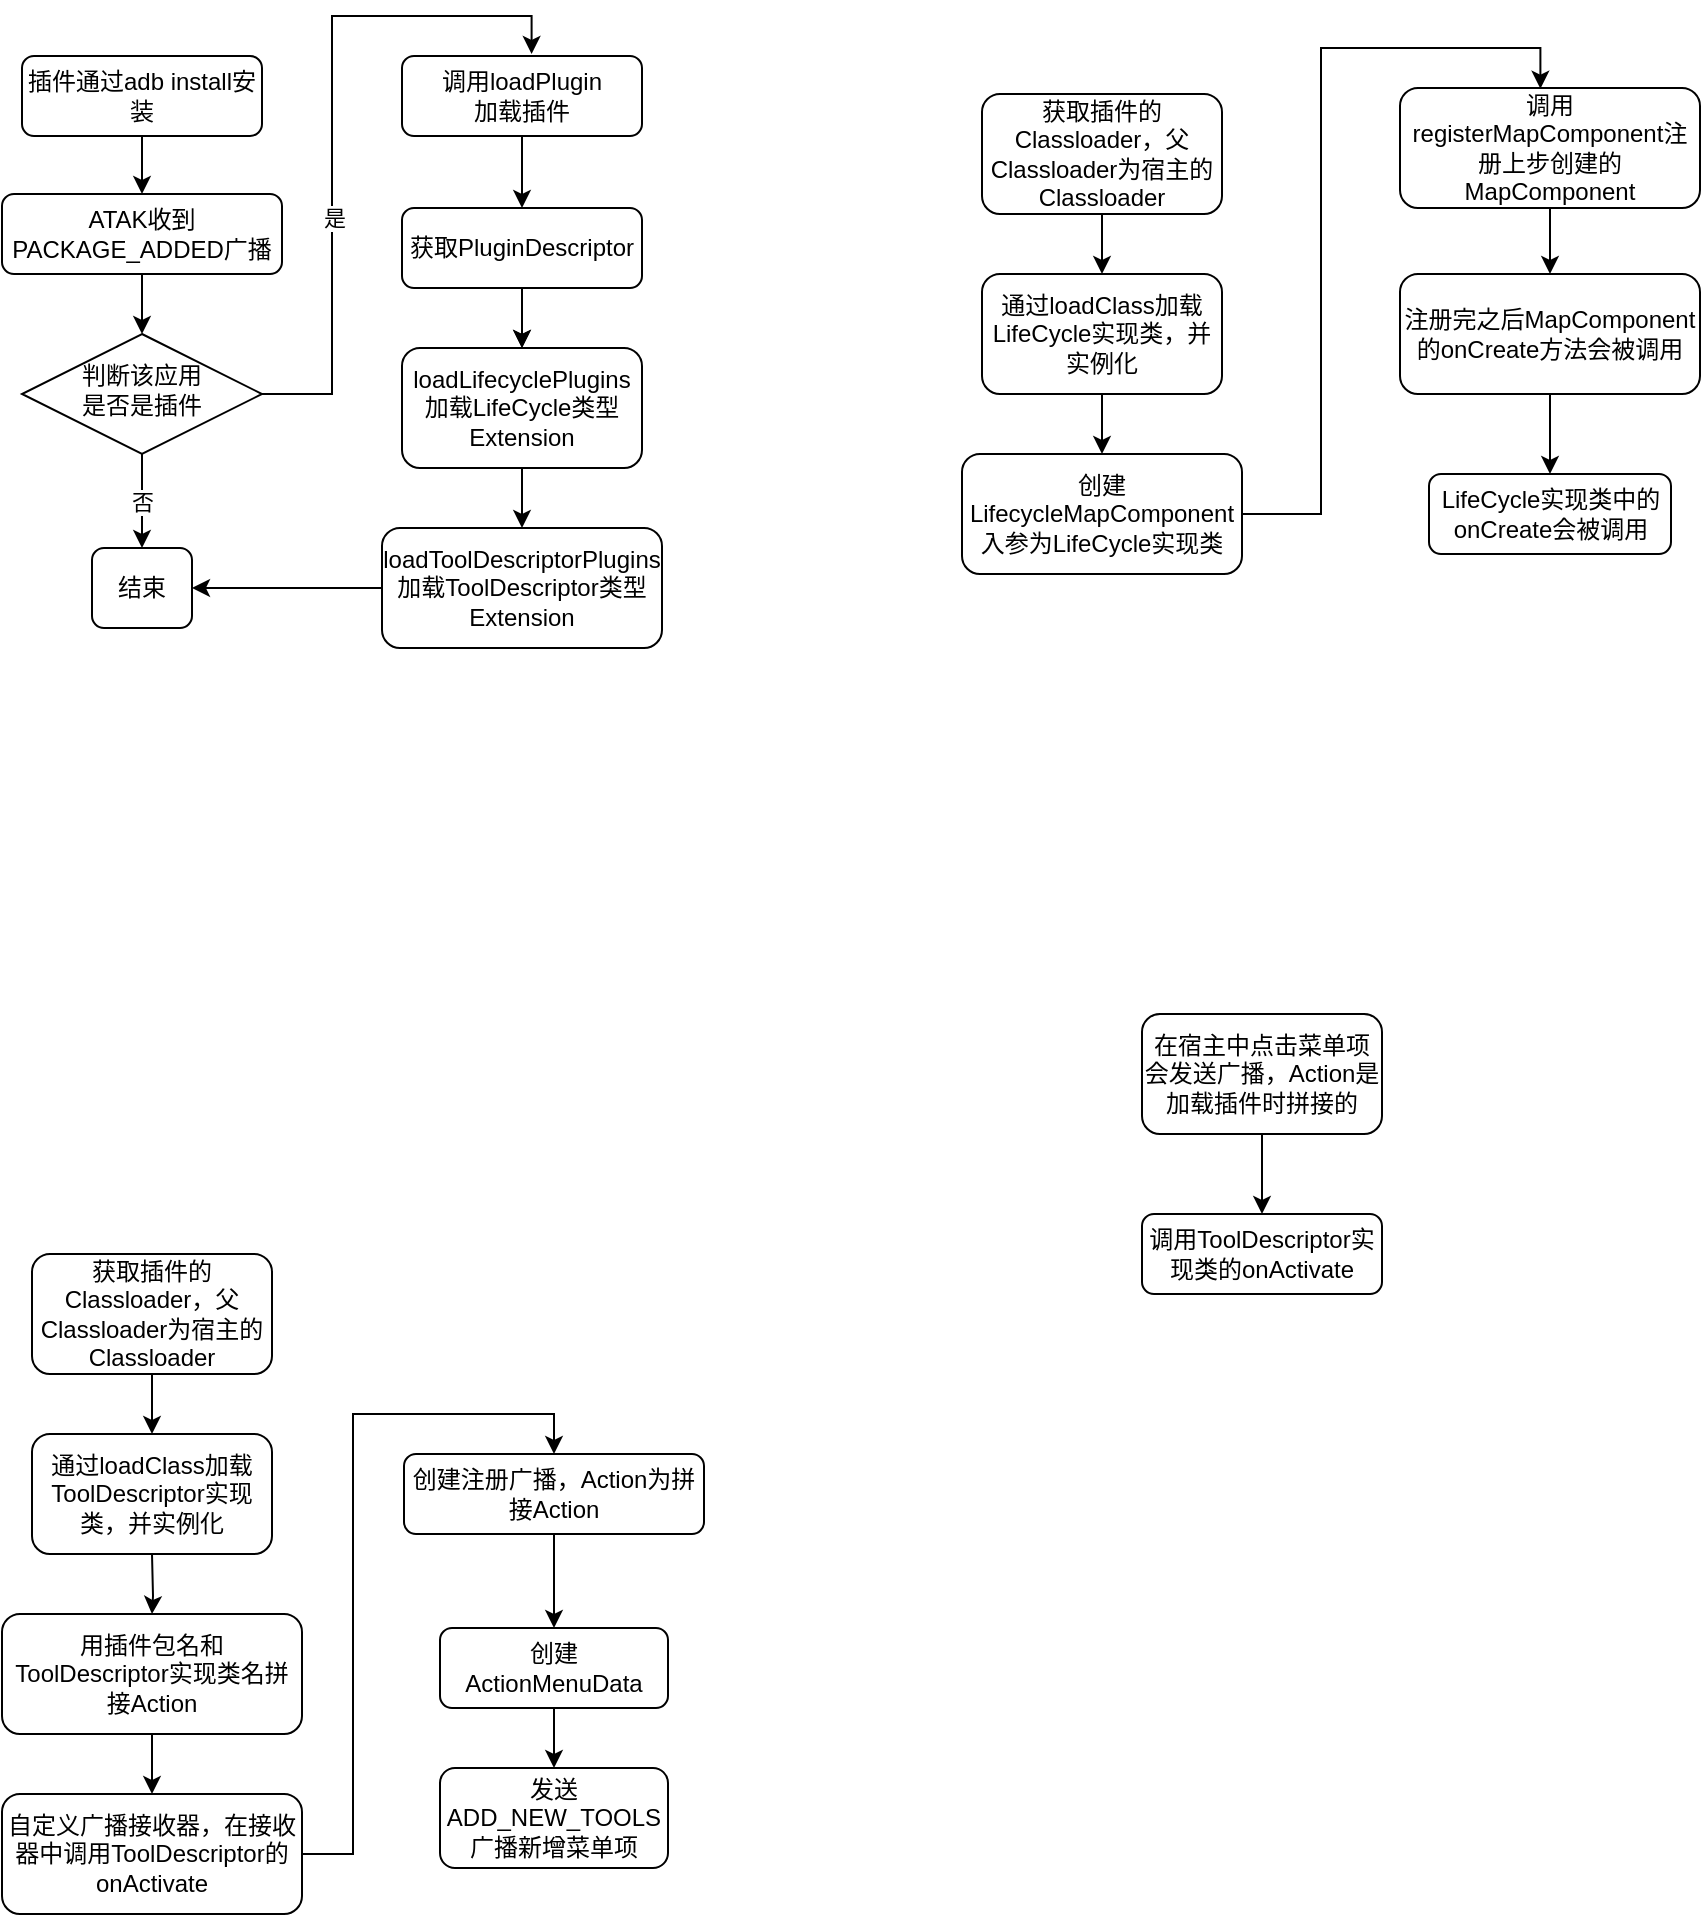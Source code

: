 <mxfile version="21.2.9" type="github">
  <diagram id="C5RBs43oDa-KdzZeNtuy" name="Page-1">
    <mxGraphModel dx="1117" dy="549" grid="1" gridSize="10" guides="1" tooltips="1" connect="1" arrows="1" fold="1" page="1" pageScale="1" pageWidth="827" pageHeight="1169" math="0" shadow="0">
      <root>
        <mxCell id="WIyWlLk6GJQsqaUBKTNV-0" />
        <mxCell id="WIyWlLk6GJQsqaUBKTNV-1" parent="WIyWlLk6GJQsqaUBKTNV-0" />
        <mxCell id="x2LklSH2RY090t5d1rxW-6" style="edgeStyle=orthogonalEdgeStyle;rounded=0;orthogonalLoop=1;jettySize=auto;html=1;exitX=0.5;exitY=1;exitDx=0;exitDy=0;entryX=0.5;entryY=0;entryDx=0;entryDy=0;" edge="1" parent="WIyWlLk6GJQsqaUBKTNV-1" source="WIyWlLk6GJQsqaUBKTNV-3" target="WIyWlLk6GJQsqaUBKTNV-7">
          <mxGeometry relative="1" as="geometry" />
        </mxCell>
        <mxCell id="WIyWlLk6GJQsqaUBKTNV-3" value="插件通过adb install安装" style="rounded=1;whiteSpace=wrap;html=1;fontSize=12;glass=0;strokeWidth=1;shadow=0;" parent="WIyWlLk6GJQsqaUBKTNV-1" vertex="1">
          <mxGeometry x="60" y="101" width="120" height="40" as="geometry" />
        </mxCell>
        <mxCell id="x2LklSH2RY090t5d1rxW-1" style="edgeStyle=orthogonalEdgeStyle;rounded=0;orthogonalLoop=1;jettySize=auto;html=1;exitX=0.5;exitY=1;exitDx=0;exitDy=0;entryX=0.5;entryY=0;entryDx=0;entryDy=0;" edge="1" parent="WIyWlLk6GJQsqaUBKTNV-1" source="WIyWlLk6GJQsqaUBKTNV-7" target="WIyWlLk6GJQsqaUBKTNV-10">
          <mxGeometry relative="1" as="geometry" />
        </mxCell>
        <mxCell id="WIyWlLk6GJQsqaUBKTNV-7" value="ATAK收到PACKAGE_ADDED广播" style="rounded=1;whiteSpace=wrap;html=1;fontSize=12;glass=0;strokeWidth=1;shadow=0;" parent="WIyWlLk6GJQsqaUBKTNV-1" vertex="1">
          <mxGeometry x="50" y="170" width="140" height="40" as="geometry" />
        </mxCell>
        <mxCell id="x2LklSH2RY090t5d1rxW-55" style="edgeStyle=orthogonalEdgeStyle;rounded=0;orthogonalLoop=1;jettySize=auto;html=1;exitX=1;exitY=0.5;exitDx=0;exitDy=0;entryX=0.54;entryY=-0.026;entryDx=0;entryDy=0;entryPerimeter=0;" edge="1" parent="WIyWlLk6GJQsqaUBKTNV-1" source="WIyWlLk6GJQsqaUBKTNV-10" target="WIyWlLk6GJQsqaUBKTNV-11">
          <mxGeometry relative="1" as="geometry" />
        </mxCell>
        <mxCell id="x2LklSH2RY090t5d1rxW-59" value="是" style="edgeLabel;html=1;align=center;verticalAlign=middle;resizable=0;points=[];" vertex="1" connectable="0" parent="x2LklSH2RY090t5d1rxW-55">
          <mxGeometry x="-0.282" y="-1" relative="1" as="geometry">
            <mxPoint as="offset" />
          </mxGeometry>
        </mxCell>
        <mxCell id="x2LklSH2RY090t5d1rxW-56" value="否" style="edgeStyle=orthogonalEdgeStyle;rounded=0;orthogonalLoop=1;jettySize=auto;html=1;exitX=0.5;exitY=1;exitDx=0;exitDy=0;entryX=0.5;entryY=0;entryDx=0;entryDy=0;" edge="1" parent="WIyWlLk6GJQsqaUBKTNV-1" source="WIyWlLk6GJQsqaUBKTNV-10" target="WIyWlLk6GJQsqaUBKTNV-12">
          <mxGeometry relative="1" as="geometry" />
        </mxCell>
        <mxCell id="WIyWlLk6GJQsqaUBKTNV-10" value="判断该应用&lt;br&gt;是否是插件" style="rhombus;whiteSpace=wrap;html=1;shadow=0;fontFamily=Helvetica;fontSize=12;align=center;strokeWidth=1;spacing=6;spacingTop=-4;" parent="WIyWlLk6GJQsqaUBKTNV-1" vertex="1">
          <mxGeometry x="60" y="240" width="120" height="60" as="geometry" />
        </mxCell>
        <mxCell id="x2LklSH2RY090t5d1rxW-4" value="" style="edgeStyle=orthogonalEdgeStyle;rounded=0;orthogonalLoop=1;jettySize=auto;html=1;" edge="1" parent="WIyWlLk6GJQsqaUBKTNV-1" source="WIyWlLk6GJQsqaUBKTNV-11" target="x2LklSH2RY090t5d1rxW-3">
          <mxGeometry relative="1" as="geometry" />
        </mxCell>
        <mxCell id="WIyWlLk6GJQsqaUBKTNV-11" value="调用loadPlugin&lt;br&gt;加载插件" style="rounded=1;whiteSpace=wrap;html=1;fontSize=12;glass=0;strokeWidth=1;shadow=0;" parent="WIyWlLk6GJQsqaUBKTNV-1" vertex="1">
          <mxGeometry x="250" y="101" width="120" height="40" as="geometry" />
        </mxCell>
        <mxCell id="WIyWlLk6GJQsqaUBKTNV-12" value="结束" style="rounded=1;whiteSpace=wrap;html=1;fontSize=12;glass=0;strokeWidth=1;shadow=0;" parent="WIyWlLk6GJQsqaUBKTNV-1" vertex="1">
          <mxGeometry x="95" y="347" width="50" height="40" as="geometry" />
        </mxCell>
        <mxCell id="x2LklSH2RY090t5d1rxW-8" value="" style="edgeStyle=orthogonalEdgeStyle;rounded=0;orthogonalLoop=1;jettySize=auto;html=1;" edge="1" parent="WIyWlLk6GJQsqaUBKTNV-1" source="x2LklSH2RY090t5d1rxW-3" target="x2LklSH2RY090t5d1rxW-7">
          <mxGeometry relative="1" as="geometry" />
        </mxCell>
        <mxCell id="x2LklSH2RY090t5d1rxW-9" value="" style="edgeStyle=orthogonalEdgeStyle;rounded=0;orthogonalLoop=1;jettySize=auto;html=1;" edge="1" parent="WIyWlLk6GJQsqaUBKTNV-1" source="x2LklSH2RY090t5d1rxW-3" target="x2LklSH2RY090t5d1rxW-7">
          <mxGeometry relative="1" as="geometry" />
        </mxCell>
        <mxCell id="x2LklSH2RY090t5d1rxW-3" value="获取PluginDescriptor" style="rounded=1;whiteSpace=wrap;html=1;fontSize=12;glass=0;strokeWidth=1;shadow=0;" vertex="1" parent="WIyWlLk6GJQsqaUBKTNV-1">
          <mxGeometry x="250" y="177" width="120" height="40" as="geometry" />
        </mxCell>
        <mxCell id="x2LklSH2RY090t5d1rxW-13" value="" style="edgeStyle=orthogonalEdgeStyle;rounded=0;orthogonalLoop=1;jettySize=auto;html=1;" edge="1" parent="WIyWlLk6GJQsqaUBKTNV-1" source="x2LklSH2RY090t5d1rxW-7" target="x2LklSH2RY090t5d1rxW-12">
          <mxGeometry relative="1" as="geometry" />
        </mxCell>
        <mxCell id="x2LklSH2RY090t5d1rxW-7" value="loadLifecyclePlugins加载LifeCycle类型Extension" style="whiteSpace=wrap;html=1;rounded=1;glass=0;strokeWidth=1;shadow=0;" vertex="1" parent="WIyWlLk6GJQsqaUBKTNV-1">
          <mxGeometry x="250" y="247" width="120" height="60" as="geometry" />
        </mxCell>
        <mxCell id="x2LklSH2RY090t5d1rxW-60" style="edgeStyle=orthogonalEdgeStyle;rounded=0;orthogonalLoop=1;jettySize=auto;html=1;entryX=1;entryY=0.5;entryDx=0;entryDy=0;" edge="1" parent="WIyWlLk6GJQsqaUBKTNV-1" source="x2LklSH2RY090t5d1rxW-12" target="WIyWlLk6GJQsqaUBKTNV-12">
          <mxGeometry relative="1" as="geometry" />
        </mxCell>
        <mxCell id="x2LklSH2RY090t5d1rxW-12" value="loadToolDescriptorPlugins加载ToolDescriptor类型Extension" style="whiteSpace=wrap;html=1;rounded=1;glass=0;strokeWidth=1;shadow=0;" vertex="1" parent="WIyWlLk6GJQsqaUBKTNV-1">
          <mxGeometry x="240" y="337" width="140" height="60" as="geometry" />
        </mxCell>
        <mxCell id="x2LklSH2RY090t5d1rxW-19" value="" style="edgeStyle=orthogonalEdgeStyle;rounded=0;orthogonalLoop=1;jettySize=auto;html=1;" edge="1" parent="WIyWlLk6GJQsqaUBKTNV-1" source="x2LklSH2RY090t5d1rxW-17" target="x2LklSH2RY090t5d1rxW-18">
          <mxGeometry relative="1" as="geometry" />
        </mxCell>
        <mxCell id="x2LklSH2RY090t5d1rxW-17" value="获取插件的Classloader，父Classloader为宿主的Classloader" style="rounded=1;whiteSpace=wrap;html=1;" vertex="1" parent="WIyWlLk6GJQsqaUBKTNV-1">
          <mxGeometry x="540" y="120" width="120" height="60" as="geometry" />
        </mxCell>
        <mxCell id="x2LklSH2RY090t5d1rxW-21" value="" style="edgeStyle=orthogonalEdgeStyle;rounded=0;orthogonalLoop=1;jettySize=auto;html=1;" edge="1" parent="WIyWlLk6GJQsqaUBKTNV-1" source="x2LklSH2RY090t5d1rxW-18" target="x2LklSH2RY090t5d1rxW-20">
          <mxGeometry relative="1" as="geometry" />
        </mxCell>
        <mxCell id="x2LklSH2RY090t5d1rxW-18" value="通过loadClass加载LifeCycle实现类，并实例化" style="whiteSpace=wrap;html=1;rounded=1;" vertex="1" parent="WIyWlLk6GJQsqaUBKTNV-1">
          <mxGeometry x="540" y="210" width="120" height="60" as="geometry" />
        </mxCell>
        <mxCell id="x2LklSH2RY090t5d1rxW-48" style="edgeStyle=orthogonalEdgeStyle;rounded=0;orthogonalLoop=1;jettySize=auto;html=1;exitX=1;exitY=0.5;exitDx=0;exitDy=0;entryX=0.468;entryY=0.006;entryDx=0;entryDy=0;entryPerimeter=0;" edge="1" parent="WIyWlLk6GJQsqaUBKTNV-1" source="x2LklSH2RY090t5d1rxW-20" target="x2LklSH2RY090t5d1rxW-24">
          <mxGeometry relative="1" as="geometry" />
        </mxCell>
        <mxCell id="x2LklSH2RY090t5d1rxW-20" value="创建LifecycleMapComponent入参为LifeCycle实现类" style="whiteSpace=wrap;html=1;rounded=1;" vertex="1" parent="WIyWlLk6GJQsqaUBKTNV-1">
          <mxGeometry x="530" y="300" width="140" height="60" as="geometry" />
        </mxCell>
        <mxCell id="x2LklSH2RY090t5d1rxW-29" value="" style="edgeStyle=orthogonalEdgeStyle;rounded=0;orthogonalLoop=1;jettySize=auto;html=1;" edge="1" parent="WIyWlLk6GJQsqaUBKTNV-1" source="x2LklSH2RY090t5d1rxW-24" target="x2LklSH2RY090t5d1rxW-28">
          <mxGeometry relative="1" as="geometry" />
        </mxCell>
        <mxCell id="x2LklSH2RY090t5d1rxW-24" value="调用registerMapComponent注册上步创建的MapComponent" style="whiteSpace=wrap;html=1;rounded=1;" vertex="1" parent="WIyWlLk6GJQsqaUBKTNV-1">
          <mxGeometry x="749" y="117" width="150" height="60" as="geometry" />
        </mxCell>
        <mxCell id="x2LklSH2RY090t5d1rxW-65" value="" style="edgeStyle=orthogonalEdgeStyle;rounded=0;orthogonalLoop=1;jettySize=auto;html=1;" edge="1" parent="WIyWlLk6GJQsqaUBKTNV-1" source="x2LklSH2RY090t5d1rxW-28" target="x2LklSH2RY090t5d1rxW-64">
          <mxGeometry relative="1" as="geometry" />
        </mxCell>
        <mxCell id="x2LklSH2RY090t5d1rxW-28" value="注册完之后MapComponent的onCreate方法会被调用" style="whiteSpace=wrap;html=1;rounded=1;" vertex="1" parent="WIyWlLk6GJQsqaUBKTNV-1">
          <mxGeometry x="749" y="210" width="150" height="60" as="geometry" />
        </mxCell>
        <mxCell id="x2LklSH2RY090t5d1rxW-35" value="" style="edgeStyle=orthogonalEdgeStyle;rounded=0;orthogonalLoop=1;jettySize=auto;html=1;" edge="1" parent="WIyWlLk6GJQsqaUBKTNV-1" target="x2LklSH2RY090t5d1rxW-34">
          <mxGeometry relative="1" as="geometry">
            <mxPoint x="125" y="850" as="sourcePoint" />
          </mxGeometry>
        </mxCell>
        <mxCell id="x2LklSH2RY090t5d1rxW-40" value="" style="edgeStyle=orthogonalEdgeStyle;rounded=0;orthogonalLoop=1;jettySize=auto;html=1;" edge="1" parent="WIyWlLk6GJQsqaUBKTNV-1" source="x2LklSH2RY090t5d1rxW-34" target="x2LklSH2RY090t5d1rxW-39">
          <mxGeometry relative="1" as="geometry" />
        </mxCell>
        <mxCell id="x2LklSH2RY090t5d1rxW-34" value="用插件包名和ToolDescriptor实现类名拼接Action" style="whiteSpace=wrap;html=1;rounded=1;" vertex="1" parent="WIyWlLk6GJQsqaUBKTNV-1">
          <mxGeometry x="50" y="880" width="150" height="60" as="geometry" />
        </mxCell>
        <mxCell id="x2LklSH2RY090t5d1rxW-37" style="edgeStyle=orthogonalEdgeStyle;rounded=0;orthogonalLoop=1;jettySize=auto;html=1;exitX=0.5;exitY=1;exitDx=0;exitDy=0;entryX=0.5;entryY=0;entryDx=0;entryDy=0;" edge="1" parent="WIyWlLk6GJQsqaUBKTNV-1" source="x2LklSH2RY090t5d1rxW-36">
          <mxGeometry relative="1" as="geometry">
            <mxPoint x="125" y="790" as="targetPoint" />
          </mxGeometry>
        </mxCell>
        <mxCell id="x2LklSH2RY090t5d1rxW-36" value="获取插件的Classloader，父Classloader为宿主的Classloader" style="rounded=1;whiteSpace=wrap;html=1;" vertex="1" parent="WIyWlLk6GJQsqaUBKTNV-1">
          <mxGeometry x="65" y="700" width="120" height="60" as="geometry" />
        </mxCell>
        <mxCell id="x2LklSH2RY090t5d1rxW-38" value="通过loadClass加载ToolDescriptor&lt;span style=&quot;background-color: initial;&quot;&gt;实现类，并实例化&lt;/span&gt;" style="whiteSpace=wrap;html=1;rounded=1;" vertex="1" parent="WIyWlLk6GJQsqaUBKTNV-1">
          <mxGeometry x="65" y="790" width="120" height="60" as="geometry" />
        </mxCell>
        <mxCell id="x2LklSH2RY090t5d1rxW-63" style="edgeStyle=orthogonalEdgeStyle;rounded=0;orthogonalLoop=1;jettySize=auto;html=1;exitX=1;exitY=0.5;exitDx=0;exitDy=0;entryX=0.5;entryY=0;entryDx=0;entryDy=0;" edge="1" parent="WIyWlLk6GJQsqaUBKTNV-1" source="x2LklSH2RY090t5d1rxW-39" target="x2LklSH2RY090t5d1rxW-41">
          <mxGeometry relative="1" as="geometry" />
        </mxCell>
        <mxCell id="x2LklSH2RY090t5d1rxW-39" value="自定义广播接收器，在接收器中调用ToolDescriptor的onActivate" style="whiteSpace=wrap;html=1;rounded=1;" vertex="1" parent="WIyWlLk6GJQsqaUBKTNV-1">
          <mxGeometry x="50" y="970" width="150" height="60" as="geometry" />
        </mxCell>
        <mxCell id="x2LklSH2RY090t5d1rxW-61" style="edgeStyle=orthogonalEdgeStyle;rounded=0;orthogonalLoop=1;jettySize=auto;html=1;exitX=0.5;exitY=1;exitDx=0;exitDy=0;entryX=0.5;entryY=0;entryDx=0;entryDy=0;" edge="1" parent="WIyWlLk6GJQsqaUBKTNV-1" source="x2LklSH2RY090t5d1rxW-41" target="x2LklSH2RY090t5d1rxW-43">
          <mxGeometry relative="1" as="geometry" />
        </mxCell>
        <mxCell id="x2LklSH2RY090t5d1rxW-41" value="创建注册广播，Action为拼接Action" style="whiteSpace=wrap;html=1;rounded=1;" vertex="1" parent="WIyWlLk6GJQsqaUBKTNV-1">
          <mxGeometry x="251" y="800" width="150" height="40" as="geometry" />
        </mxCell>
        <mxCell id="x2LklSH2RY090t5d1rxW-47" value="" style="edgeStyle=orthogonalEdgeStyle;rounded=0;orthogonalLoop=1;jettySize=auto;html=1;" edge="1" parent="WIyWlLk6GJQsqaUBKTNV-1" source="x2LklSH2RY090t5d1rxW-43" target="x2LklSH2RY090t5d1rxW-46">
          <mxGeometry relative="1" as="geometry" />
        </mxCell>
        <mxCell id="x2LklSH2RY090t5d1rxW-43" value="创建ActionMenuData" style="whiteSpace=wrap;html=1;rounded=1;" vertex="1" parent="WIyWlLk6GJQsqaUBKTNV-1">
          <mxGeometry x="269" y="887" width="114" height="40" as="geometry" />
        </mxCell>
        <mxCell id="x2LklSH2RY090t5d1rxW-46" value="发送ADD_NEW_TOOLS广播新增菜单项" style="whiteSpace=wrap;html=1;rounded=1;" vertex="1" parent="WIyWlLk6GJQsqaUBKTNV-1">
          <mxGeometry x="269" y="957" width="114" height="50" as="geometry" />
        </mxCell>
        <mxCell id="x2LklSH2RY090t5d1rxW-52" value="" style="edgeStyle=orthogonalEdgeStyle;rounded=0;orthogonalLoop=1;jettySize=auto;html=1;" edge="1" parent="WIyWlLk6GJQsqaUBKTNV-1" source="x2LklSH2RY090t5d1rxW-50" target="x2LklSH2RY090t5d1rxW-51">
          <mxGeometry relative="1" as="geometry" />
        </mxCell>
        <mxCell id="x2LklSH2RY090t5d1rxW-50" value="在宿主中点击菜单项会发送广播，Action是加载插件时拼接的" style="rounded=1;whiteSpace=wrap;html=1;" vertex="1" parent="WIyWlLk6GJQsqaUBKTNV-1">
          <mxGeometry x="620" y="580" width="120" height="60" as="geometry" />
        </mxCell>
        <mxCell id="x2LklSH2RY090t5d1rxW-51" value="调用ToolDescriptor实现类的onActivate" style="rounded=1;whiteSpace=wrap;html=1;" vertex="1" parent="WIyWlLk6GJQsqaUBKTNV-1">
          <mxGeometry x="620" y="680" width="120" height="40" as="geometry" />
        </mxCell>
        <mxCell id="x2LklSH2RY090t5d1rxW-64" value="LifeCycle实现类中的onCreate会被调用" style="whiteSpace=wrap;html=1;rounded=1;" vertex="1" parent="WIyWlLk6GJQsqaUBKTNV-1">
          <mxGeometry x="763.5" y="310" width="121" height="40" as="geometry" />
        </mxCell>
      </root>
    </mxGraphModel>
  </diagram>
</mxfile>
